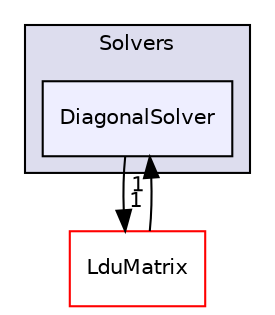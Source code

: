 digraph "src/OpenFOAM/matrices/LduMatrix/Solvers/DiagonalSolver" {
  bgcolor=transparent;
  compound=true
  node [ fontsize="10", fontname="Helvetica"];
  edge [ labelfontsize="10", labelfontname="Helvetica"];
  subgraph clusterdir_9c7abde4f07fc7239da2063620c14a52 {
    graph [ bgcolor="#ddddee", pencolor="black", label="Solvers" fontname="Helvetica", fontsize="10", URL="dir_9c7abde4f07fc7239da2063620c14a52.html"]
  dir_9989251896bc84eb6ab57765d132917e [shape=box, label="DiagonalSolver", style="filled", fillcolor="#eeeeff", pencolor="black", URL="dir_9989251896bc84eb6ab57765d132917e.html"];
  }
  dir_5ec68055571869848388d37c5cf0a9c9 [shape=box label="LduMatrix" color="red" URL="dir_5ec68055571869848388d37c5cf0a9c9.html"];
  dir_5ec68055571869848388d37c5cf0a9c9->dir_9989251896bc84eb6ab57765d132917e [headlabel="1", labeldistance=1.5 headhref="dir_002181_002207.html"];
  dir_9989251896bc84eb6ab57765d132917e->dir_5ec68055571869848388d37c5cf0a9c9 [headlabel="1", labeldistance=1.5 headhref="dir_002207_002181.html"];
}

